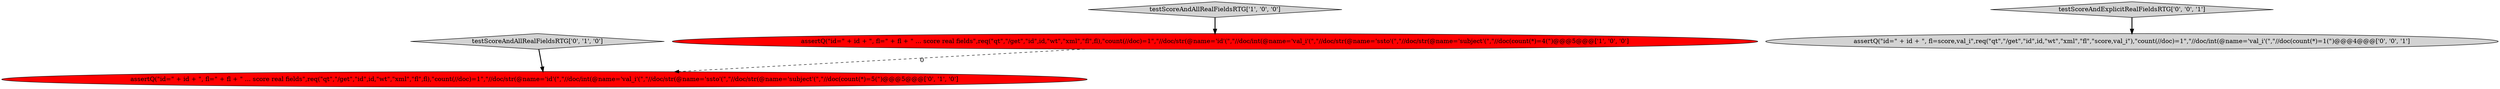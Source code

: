 digraph {
0 [style = filled, label = "assertQ(\"id=\" + id + \", fl=\" + fl + \" ... score real fields\",req(\"qt\",\"/get\",\"id\",id,\"wt\",\"xml\",\"fl\",fl),\"count(//doc)=1\",\"//doc/str(@name='id'(\",\"//doc/int(@name='val_i'(\",\"//doc/str(@name='ssto'(\",\"//doc/str(@name='subject'(\",\"//doc(count(*)=4(\")@@@5@@@['1', '0', '0']", fillcolor = red, shape = ellipse image = "AAA1AAABBB1BBB"];
3 [style = filled, label = "assertQ(\"id=\" + id + \", fl=\" + fl + \" ... score real fields\",req(\"qt\",\"/get\",\"id\",id,\"wt\",\"xml\",\"fl\",fl),\"count(//doc)=1\",\"//doc/str(@name='id'(\",\"//doc/int(@name='val_i'(\",\"//doc/str(@name='ssto'(\",\"//doc/str(@name='subject'(\",\"//doc(count(*)=5(\")@@@5@@@['0', '1', '0']", fillcolor = red, shape = ellipse image = "AAA1AAABBB2BBB"];
1 [style = filled, label = "testScoreAndAllRealFieldsRTG['1', '0', '0']", fillcolor = lightgray, shape = diamond image = "AAA0AAABBB1BBB"];
5 [style = filled, label = "testScoreAndExplicitRealFieldsRTG['0', '0', '1']", fillcolor = lightgray, shape = diamond image = "AAA0AAABBB3BBB"];
4 [style = filled, label = "assertQ(\"id=\" + id + \", fl=score,val_i\",req(\"qt\",\"/get\",\"id\",id,\"wt\",\"xml\",\"fl\",\"score,val_i\"),\"count(//doc)=1\",\"//doc/int(@name='val_i'(\",\"//doc(count(*)=1(\")@@@4@@@['0', '0', '1']", fillcolor = lightgray, shape = ellipse image = "AAA0AAABBB3BBB"];
2 [style = filled, label = "testScoreAndAllRealFieldsRTG['0', '1', '0']", fillcolor = lightgray, shape = diamond image = "AAA0AAABBB2BBB"];
5->4 [style = bold, label=""];
2->3 [style = bold, label=""];
1->0 [style = bold, label=""];
0->3 [style = dashed, label="0"];
}
